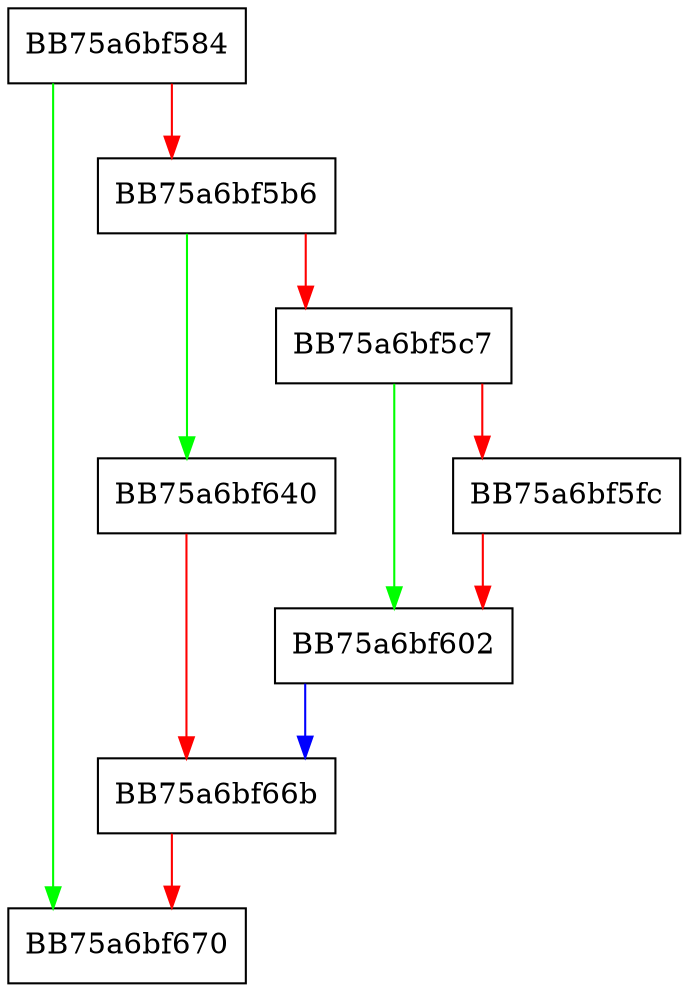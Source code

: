 digraph Next {
  node [shape="box"];
  graph [splines=ortho];
  BB75a6bf584 -> BB75a6bf670 [color="green"];
  BB75a6bf584 -> BB75a6bf5b6 [color="red"];
  BB75a6bf5b6 -> BB75a6bf640 [color="green"];
  BB75a6bf5b6 -> BB75a6bf5c7 [color="red"];
  BB75a6bf5c7 -> BB75a6bf602 [color="green"];
  BB75a6bf5c7 -> BB75a6bf5fc [color="red"];
  BB75a6bf5fc -> BB75a6bf602 [color="red"];
  BB75a6bf602 -> BB75a6bf66b [color="blue"];
  BB75a6bf640 -> BB75a6bf66b [color="red"];
  BB75a6bf66b -> BB75a6bf670 [color="red"];
}